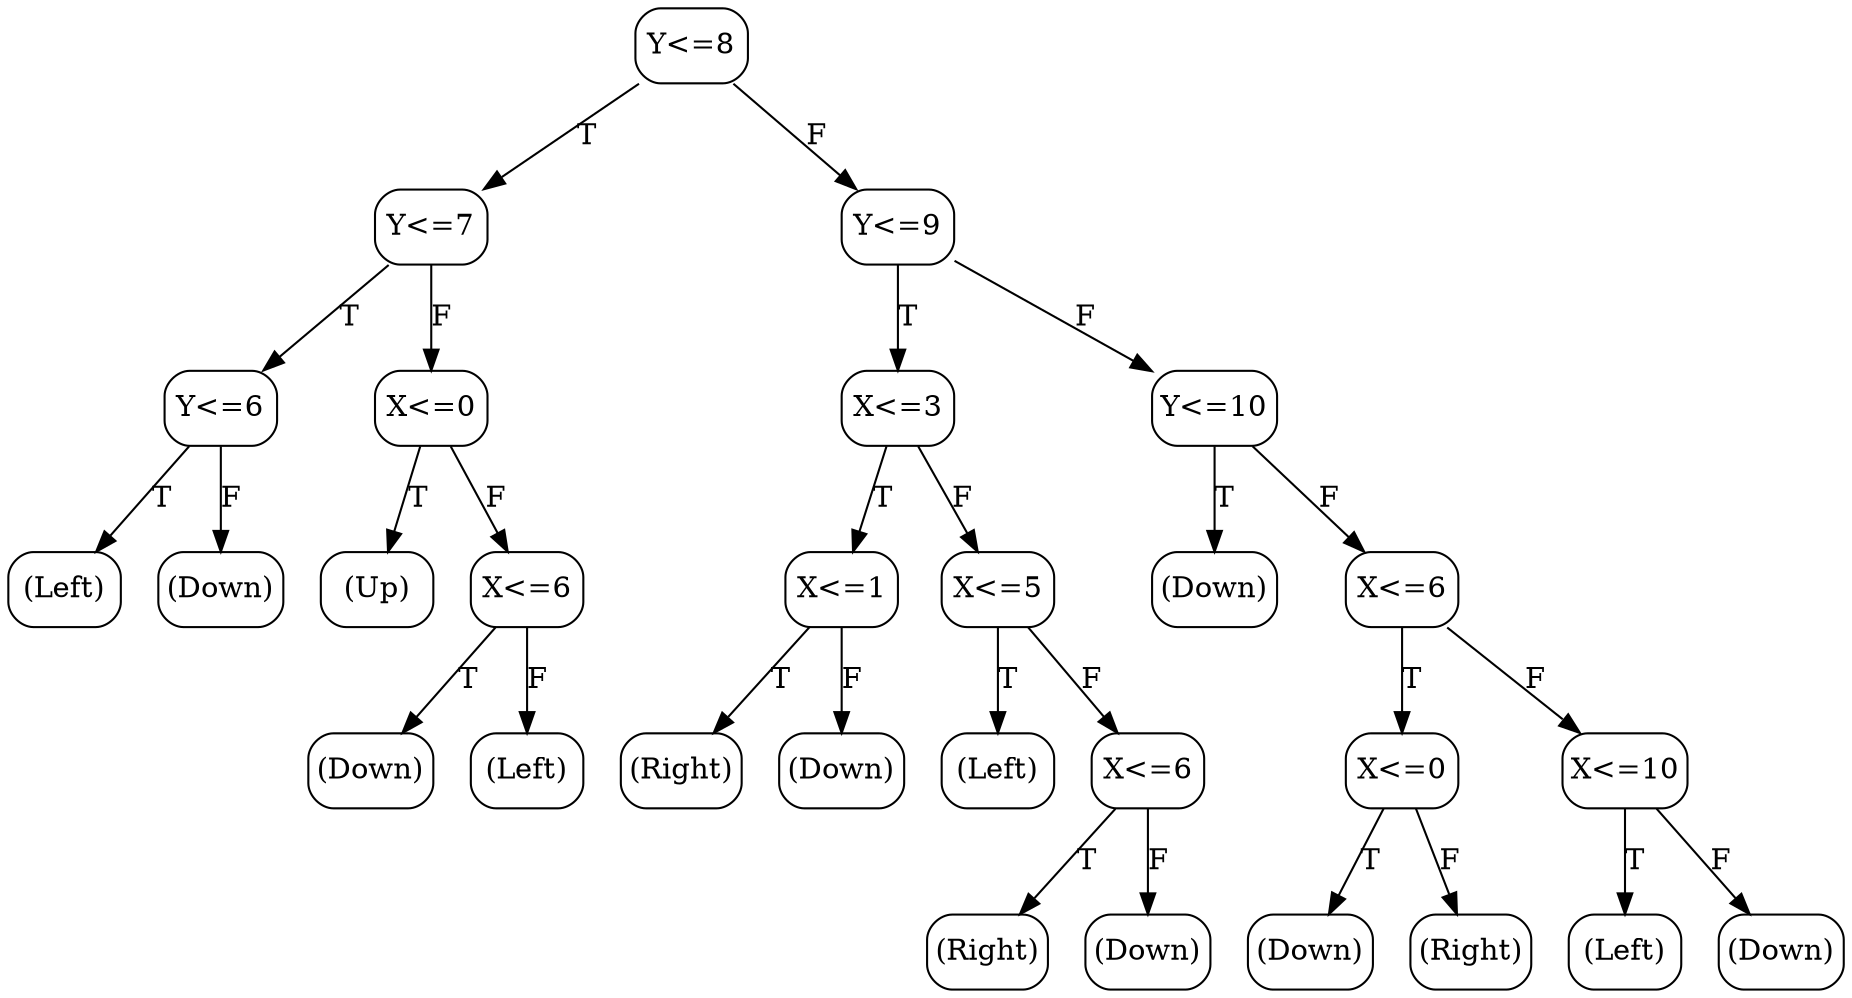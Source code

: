 // decision tree
digraph {
	5 [label="(Left)" margin="0.05,0.05" shape=box style=rounded]
	6 [label="(Down)" margin="0.05,0.05" shape=box style=rounded]
	2 [label="Y<=6" margin="0.05,0.05" shape=box style=rounded]
	2 -> 5 [label=T]
	2 -> 6 [label=F]
	18 [label="(Up)" margin="0.05,0.05" shape=box style=rounded]
	30 [label="(Down)" margin="0.05,0.05" shape=box style=rounded]
	31 [label="(Left)" margin="0.05,0.05" shape=box style=rounded]
	25 [label="X<=6" margin="0.05,0.05" shape=box style=rounded]
	25 -> 30 [label=T]
	25 -> 31 [label=F]
	17 [label="X<=0" margin="0.05,0.05" shape=box style=rounded]
	17 -> 18 [label=T]
	17 -> 25 [label=F]
	1 [label="Y<=7" margin="0.05,0.05" shape=box style=rounded]
	1 -> 2 [label=T]
	1 -> 17 [label=F]
	35 [label="(Right)" margin="0.05,0.05" shape=box style=rounded]
	38 [label="(Down)" margin="0.05,0.05" shape=box style=rounded]
	34 [label="X<=1" margin="0.05,0.05" shape=box style=rounded]
	34 -> 35 [label=T]
	34 -> 38 [label=F]
	42 [label="(Left)" margin="0.05,0.05" shape=box style=rounded]
	46 [label="(Right)" margin="0.05,0.05" shape=box style=rounded]
	47 [label="(Down)" margin="0.05,0.05" shape=box style=rounded]
	45 [label="X<=6" margin="0.05,0.05" shape=box style=rounded]
	45 -> 46 [label=T]
	45 -> 47 [label=F]
	41 [label="X<=5" margin="0.05,0.05" shape=box style=rounded]
	41 -> 42 [label=T]
	41 -> 45 [label=F]
	33 [label="X<=3" margin="0.05,0.05" shape=box style=rounded]
	33 -> 34 [label=T]
	33 -> 41 [label=F]
	49 [label="(Down)" margin="0.05,0.05" shape=box style=rounded]
	58 [label="(Down)" margin="0.05,0.05" shape=box style=rounded]
	59 [label="(Right)" margin="0.05,0.05" shape=box style=rounded]
	57 [label="X<=0" margin="0.05,0.05" shape=box style=rounded]
	57 -> 58 [label=T]
	57 -> 59 [label=F]
	61 [label="(Left)" margin="0.05,0.05" shape=box style=rounded]
	62 [label="(Down)" margin="0.05,0.05" shape=box style=rounded]
	60 [label="X<=10" margin="0.05,0.05" shape=box style=rounded]
	60 -> 61 [label=T]
	60 -> 62 [label=F]
	56 [label="X<=6" margin="0.05,0.05" shape=box style=rounded]
	56 -> 57 [label=T]
	56 -> 60 [label=F]
	48 [label="Y<=10" margin="0.05,0.05" shape=box style=rounded]
	48 -> 49 [label=T]
	48 -> 56 [label=F]
	32 [label="Y<=9" margin="0.05,0.05" shape=box style=rounded]
	32 -> 33 [label=T]
	32 -> 48 [label=F]
	0 [label="Y<=8" margin="0.05,0.05" shape=box style=rounded]
	0 -> 1 [label=T]
	0 -> 32 [label=F]
}
